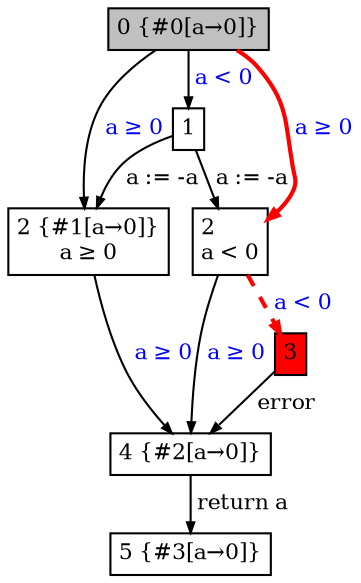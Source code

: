 digraph {
	ranksep=0.10
	nodesep=0.12
	node[fontsize=10.5,shape=box,height=0.02,width=0.02,margin="0.05,0.05"]
	edge[fontsize=10.5,arrowsize=0.5]

	0 [label="0 {#0[a→0]}",style=filled,fillcolor=gray]
	1 [label="5 {#3[a→0]}"]
	2 [label="1"]
	3 [label="3",style=filled,fillcolor=red]
	4 [label="4 {#2[a→0]}"]
	5 [label="2 {#1[a→0]}\la ≥ 0"]
	6 [label="2\la < 0"]


	4->1[label=" return a"]
	5->4[label=" a ≥ 0",fontcolor="#0000FF"]
	0->2[label=" a < 0",fontcolor="#0000FF"]
	0->6[label=" a ≥ 0",fontcolor="#0000FF", color="#FF0000", style="bold"]
	2->5[label=" a := -a"]
	3->4[label=" error"]
	6->4[label=" a ≥ 0",fontcolor="#0000FF"]
	6->3[label=" a < 0",fontcolor="#0000FF", color="#FF0000", style="bold,dashed"]
	2->6[label=" a := -a"]
	0->5[label=" a ≥ 0",fontcolor="#0000FF"]
}